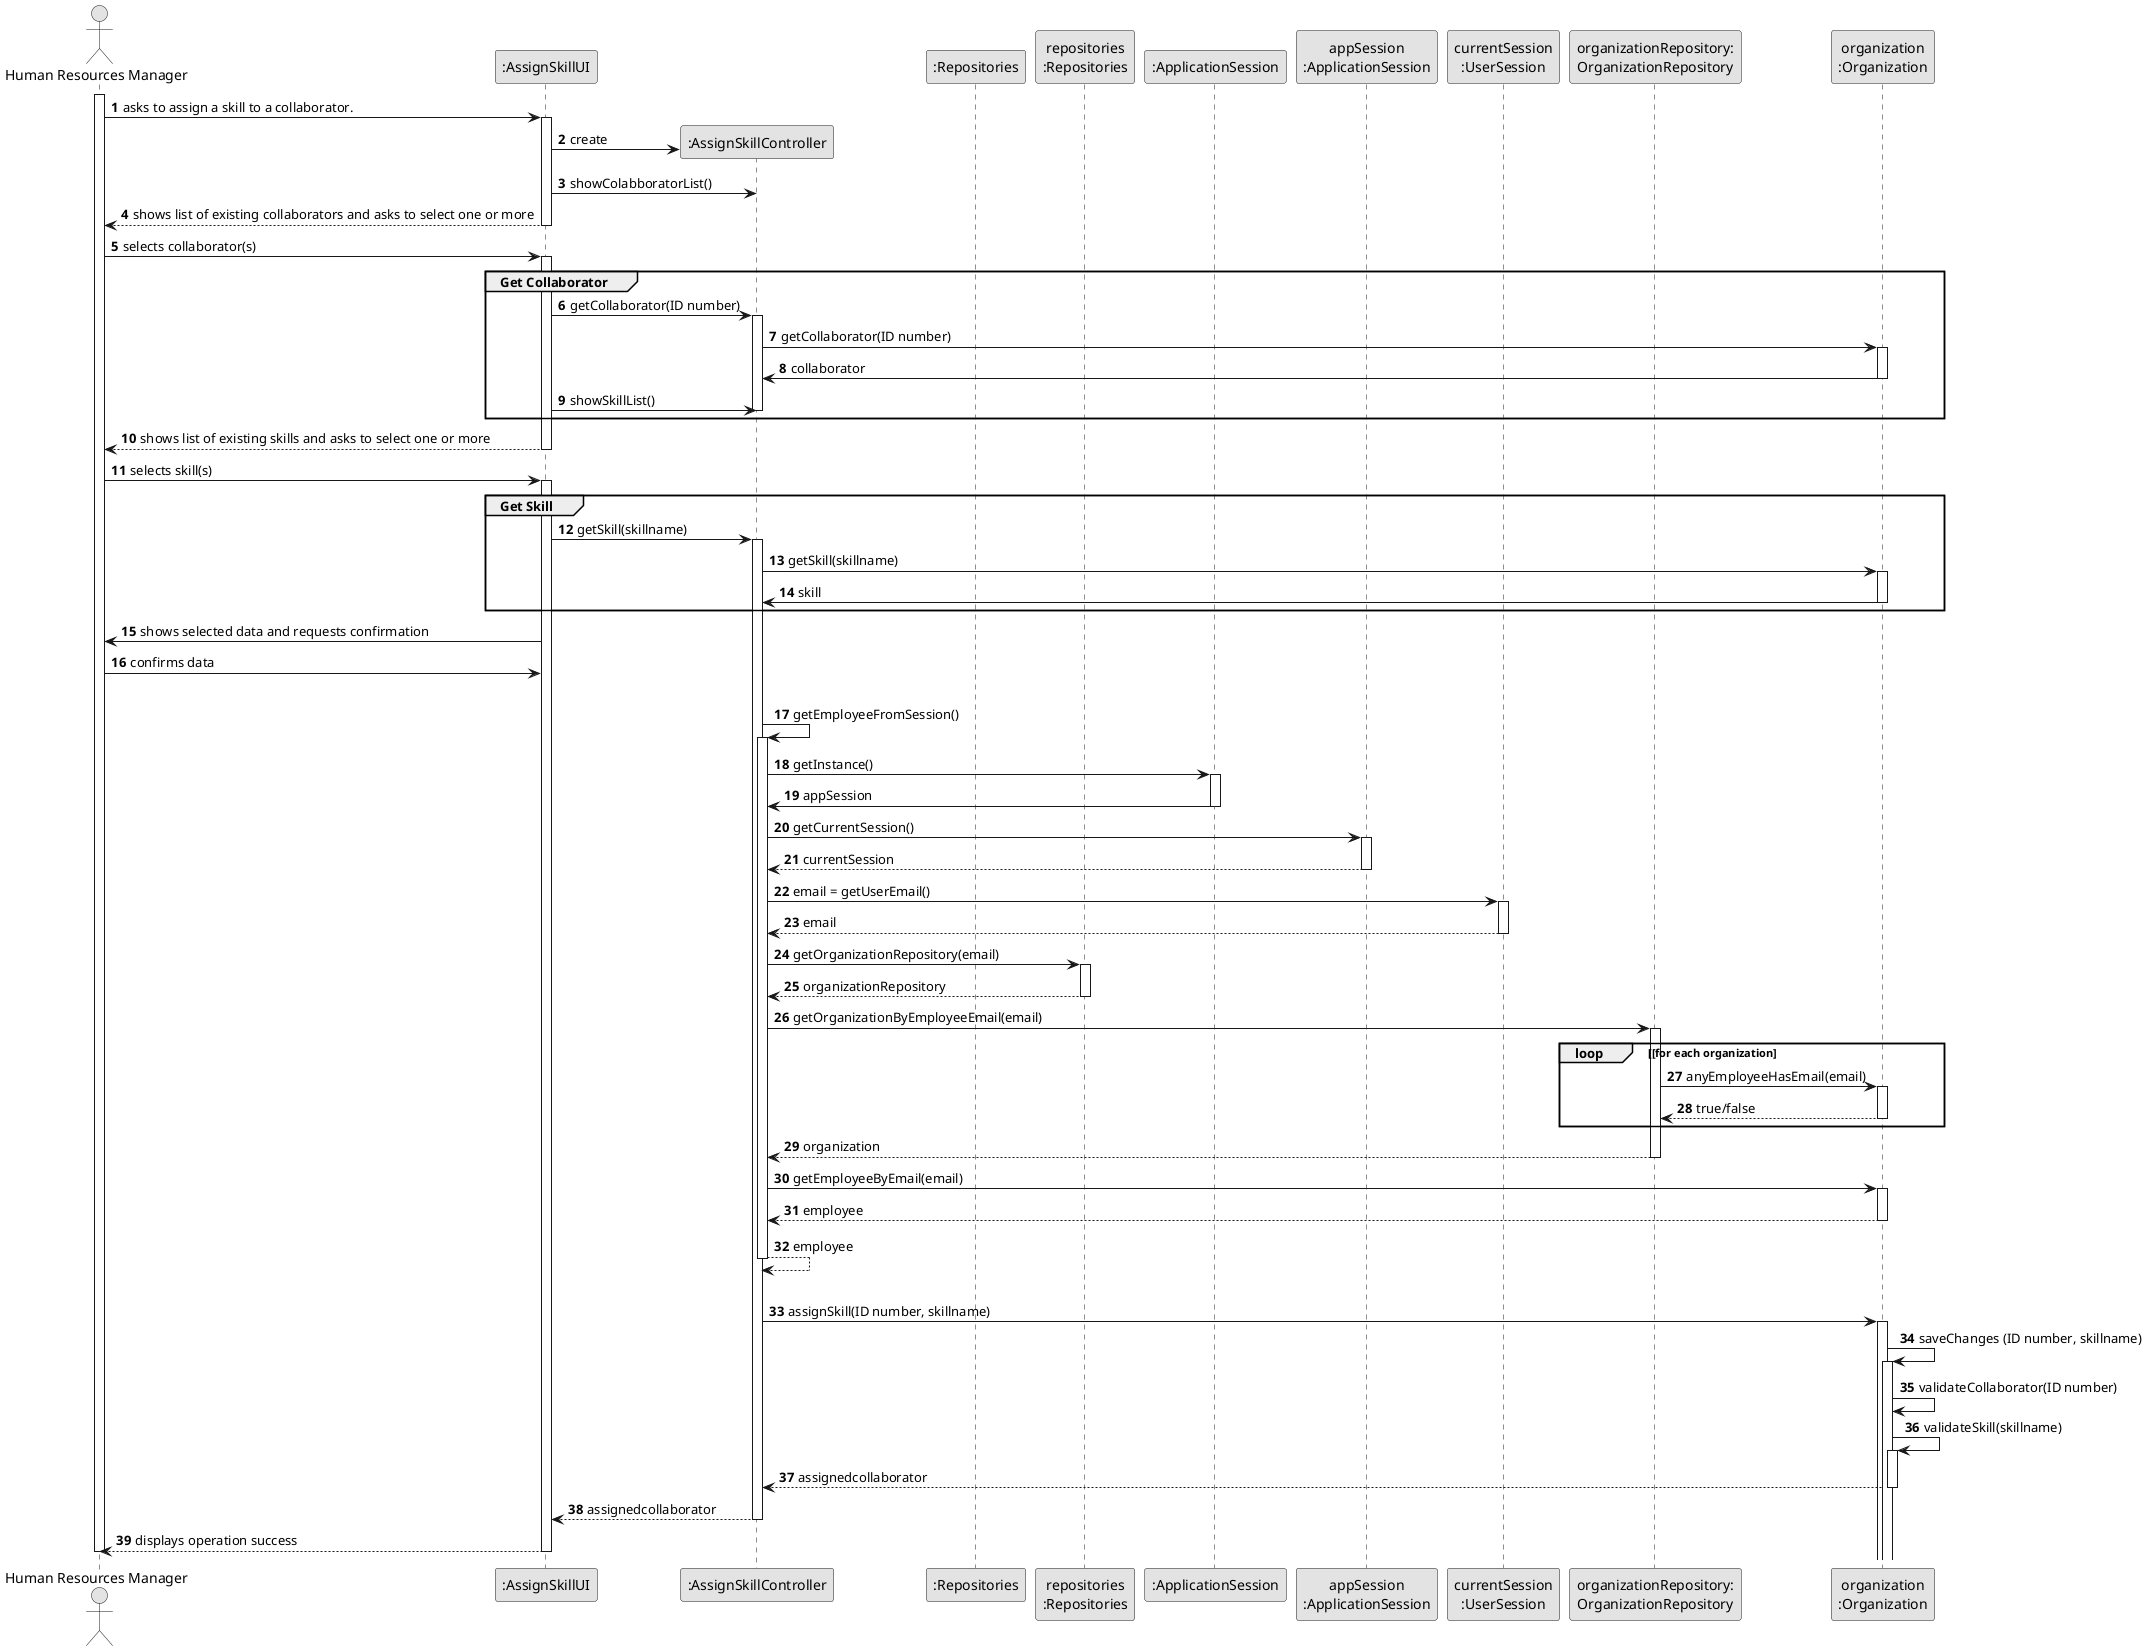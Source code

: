 @startuml
skinparam monochrome true
skinparam packageStyle rectangle
skinparam shadowing false

autonumber

'hide footbox
actor "Human Resources Manager" as ADM
participant ":AssignSkillUI" as UI
participant ":AssignSkillController" as CTRL
participant ":Repositories" as RepositorySingleton
participant "repositories\n:Repositories" as PLAT
participant ":ApplicationSession" as _APP
participant "appSession\n:ApplicationSession" as APP
participant "currentSession\n:UserSession" as SESSAO
participant "organizationRepository:\nOrganizationRepository" as OrganizationRepository
participant "organization\n:Organization" as ORG

activate ADM

        ADM -> UI : asks to assign a skill to a collaborator.

        activate UI

'            UI --> ADM : requests data (name)
            'create CTRL
            UI -> CTRL** : create
            UI -> CTRL: showColabboratorList()


    UI --> ADM : shows list of existing collaborators and asks to select one or more
    deactivate UI

    ADM -> UI : selects collaborator(s)
    activate UI

    group Get Collaborator

        UI -> CTRL : getCollaborator(ID number)
        activate CTRL

        CTRL -> ORG : getCollaborator(ID number)
        activate ORG

        ORG -> CTRL : collaborator
        deactivate ORG

        UI -> CTRL : showSkillList()
        deactivate CTRL
    end
    UI --> ADM : shows list of existing skills and asks to select one or more
    deactivate UI


   ADM -> UI : selects skill(s)
   activate UI

   group Get Skill

        UI -> CTRL : getSkill(skillname)
        activate CTRL

        CTRL -> ORG : getSkill(skillname)
        activate ORG

        ORG -> CTRL : skill
        deactivate ORG

   end

   UI -> ADM : shows selected data and requests confirmation

   ADM -> UI : confirms data


            |||
            CTRL -> CTRL : getEmployeeFromSession()
            activate CTRL

                CTRL -> _APP: getInstance()
                activate _APP
                    _APP -> CTRL: appSession
                deactivate _APP


                CTRL -> APP: getCurrentSession()
                activate APP

                    APP --> CTRL: currentSession
                deactivate APP

                CTRL -> SESSAO: email = getUserEmail()
                activate SESSAO

                    SESSAO --> CTRL: email
                deactivate SESSAO


                CTRL -> PLAT: getOrganizationRepository(email)
                activate PLAT

                    PLAT --> CTRL: organizationRepository
                deactivate PLAT


                CTRL -> OrganizationRepository: getOrganizationByEmployeeEmail(email)
                activate OrganizationRepository

                    loop [for each organization
                        OrganizationRepository -> ORG : anyEmployeeHasEmail(email)
                        activate ORG

                             ORG --> OrganizationRepository : true/false
                        deactivate ORG
                    end
                    OrganizationRepository --> CTRL : organization
                deactivate OrganizationRepository

                CTRL -> ORG: getEmployeeByEmail(email)
                activate ORG

                    ORG --> CTRL : employee
                deactivate ORG

                CTRL --> CTRL : employee
            deactivate CTRL

            |||
            CTRL -> ORG: assignSkill(ID number, skillname)
            activate ORG
                ORG -> ORG: saveChanges (ID number, skillname)


                activate ORG
                    ORG -> ORG: validateCollaborator(ID number)
                    ORG -> ORG: validateSkill(skillname)
                    activate ORG


                ORG --> CTRL : assignedcollaborator

            deactivate ORG

            CTRL --> UI: assignedcollaborator
            deactivate CTRL
            UI --> ADM: displays operation success
    deactivate UI

deactivate ADM

@enduml
